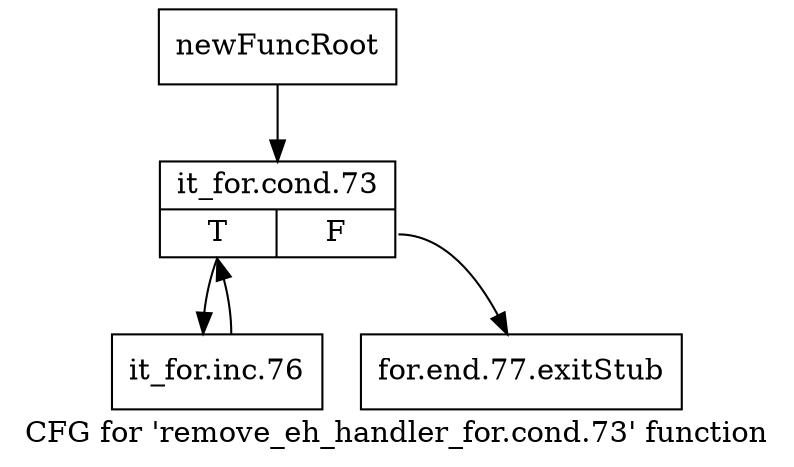 digraph "CFG for 'remove_eh_handler_for.cond.73' function" {
	label="CFG for 'remove_eh_handler_for.cond.73' function";

	Node0xaceca10 [shape=record,label="{newFuncRoot}"];
	Node0xaceca10 -> Node0xacecab0;
	Node0xaceca60 [shape=record,label="{for.end.77.exitStub}"];
	Node0xacecab0 [shape=record,label="{it_for.cond.73|{<s0>T|<s1>F}}"];
	Node0xacecab0:s0 -> Node0xacecb00;
	Node0xacecab0:s1 -> Node0xaceca60;
	Node0xacecb00 [shape=record,label="{it_for.inc.76}"];
	Node0xacecb00 -> Node0xacecab0;
}
